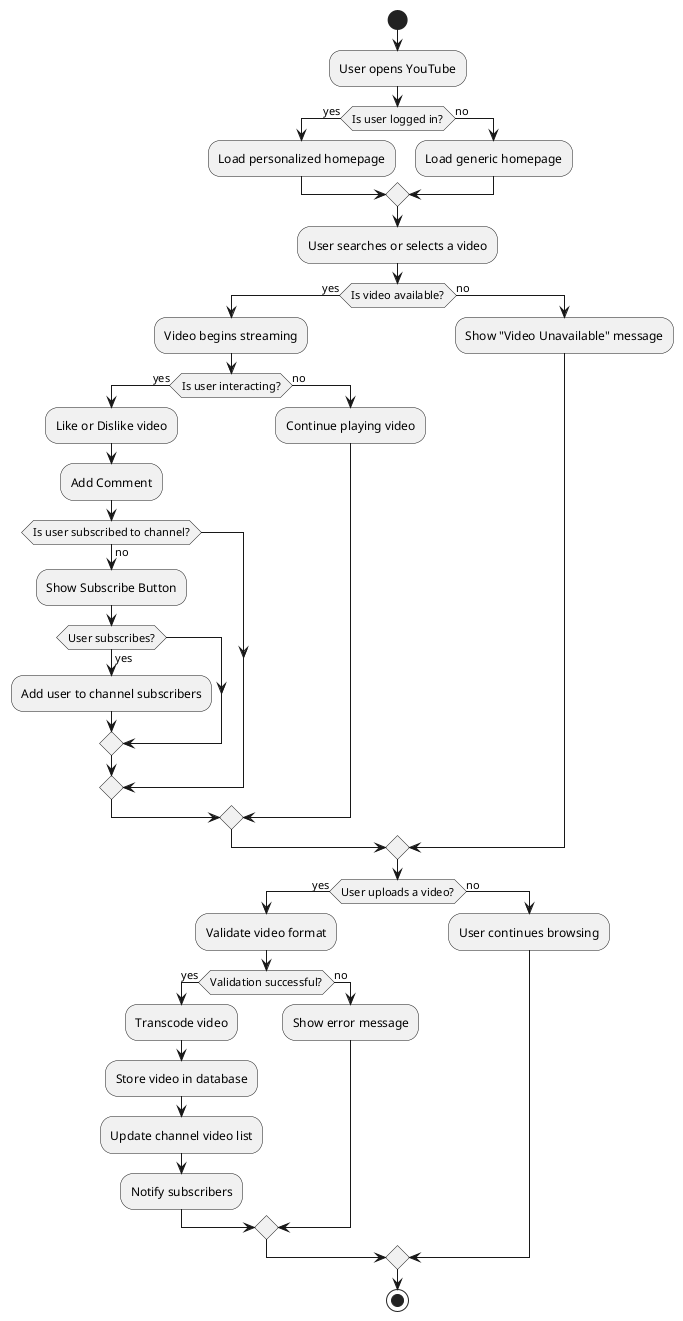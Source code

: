 @startuml
'https://plantuml.com/activity-diagram-beta

start
:User opens YouTube;
if (Is user logged in?) then (yes)
  :Load personalized homepage;
else (no)
  :Load generic homepage;
endif

:User searches or selects a video;
if (Is video available?) then (yes)
  :Video begins streaming;
  if (Is user interacting?) then (yes)
    :Like or Dislike video;
    :Add Comment;
    if (Is user subscribed to channel?) then (no)
      :Show Subscribe Button;
      if (User subscribes?) then (yes)
        :Add user to channel subscribers;
      endif
    endif
  else (no)
    :Continue playing video;
  endif
else (no)
  :Show "Video Unavailable" message;
endif

if (User uploads a video?) then (yes)
  :Validate video format;
  if (Validation successful?) then (yes)
    :Transcode video;
    :Store video in database;
    :Update channel video list;
    :Notify subscribers;
  else (no)
    :Show error message;
  endif
else (no)
  :User continues browsing;
endif

stop

@enduml
